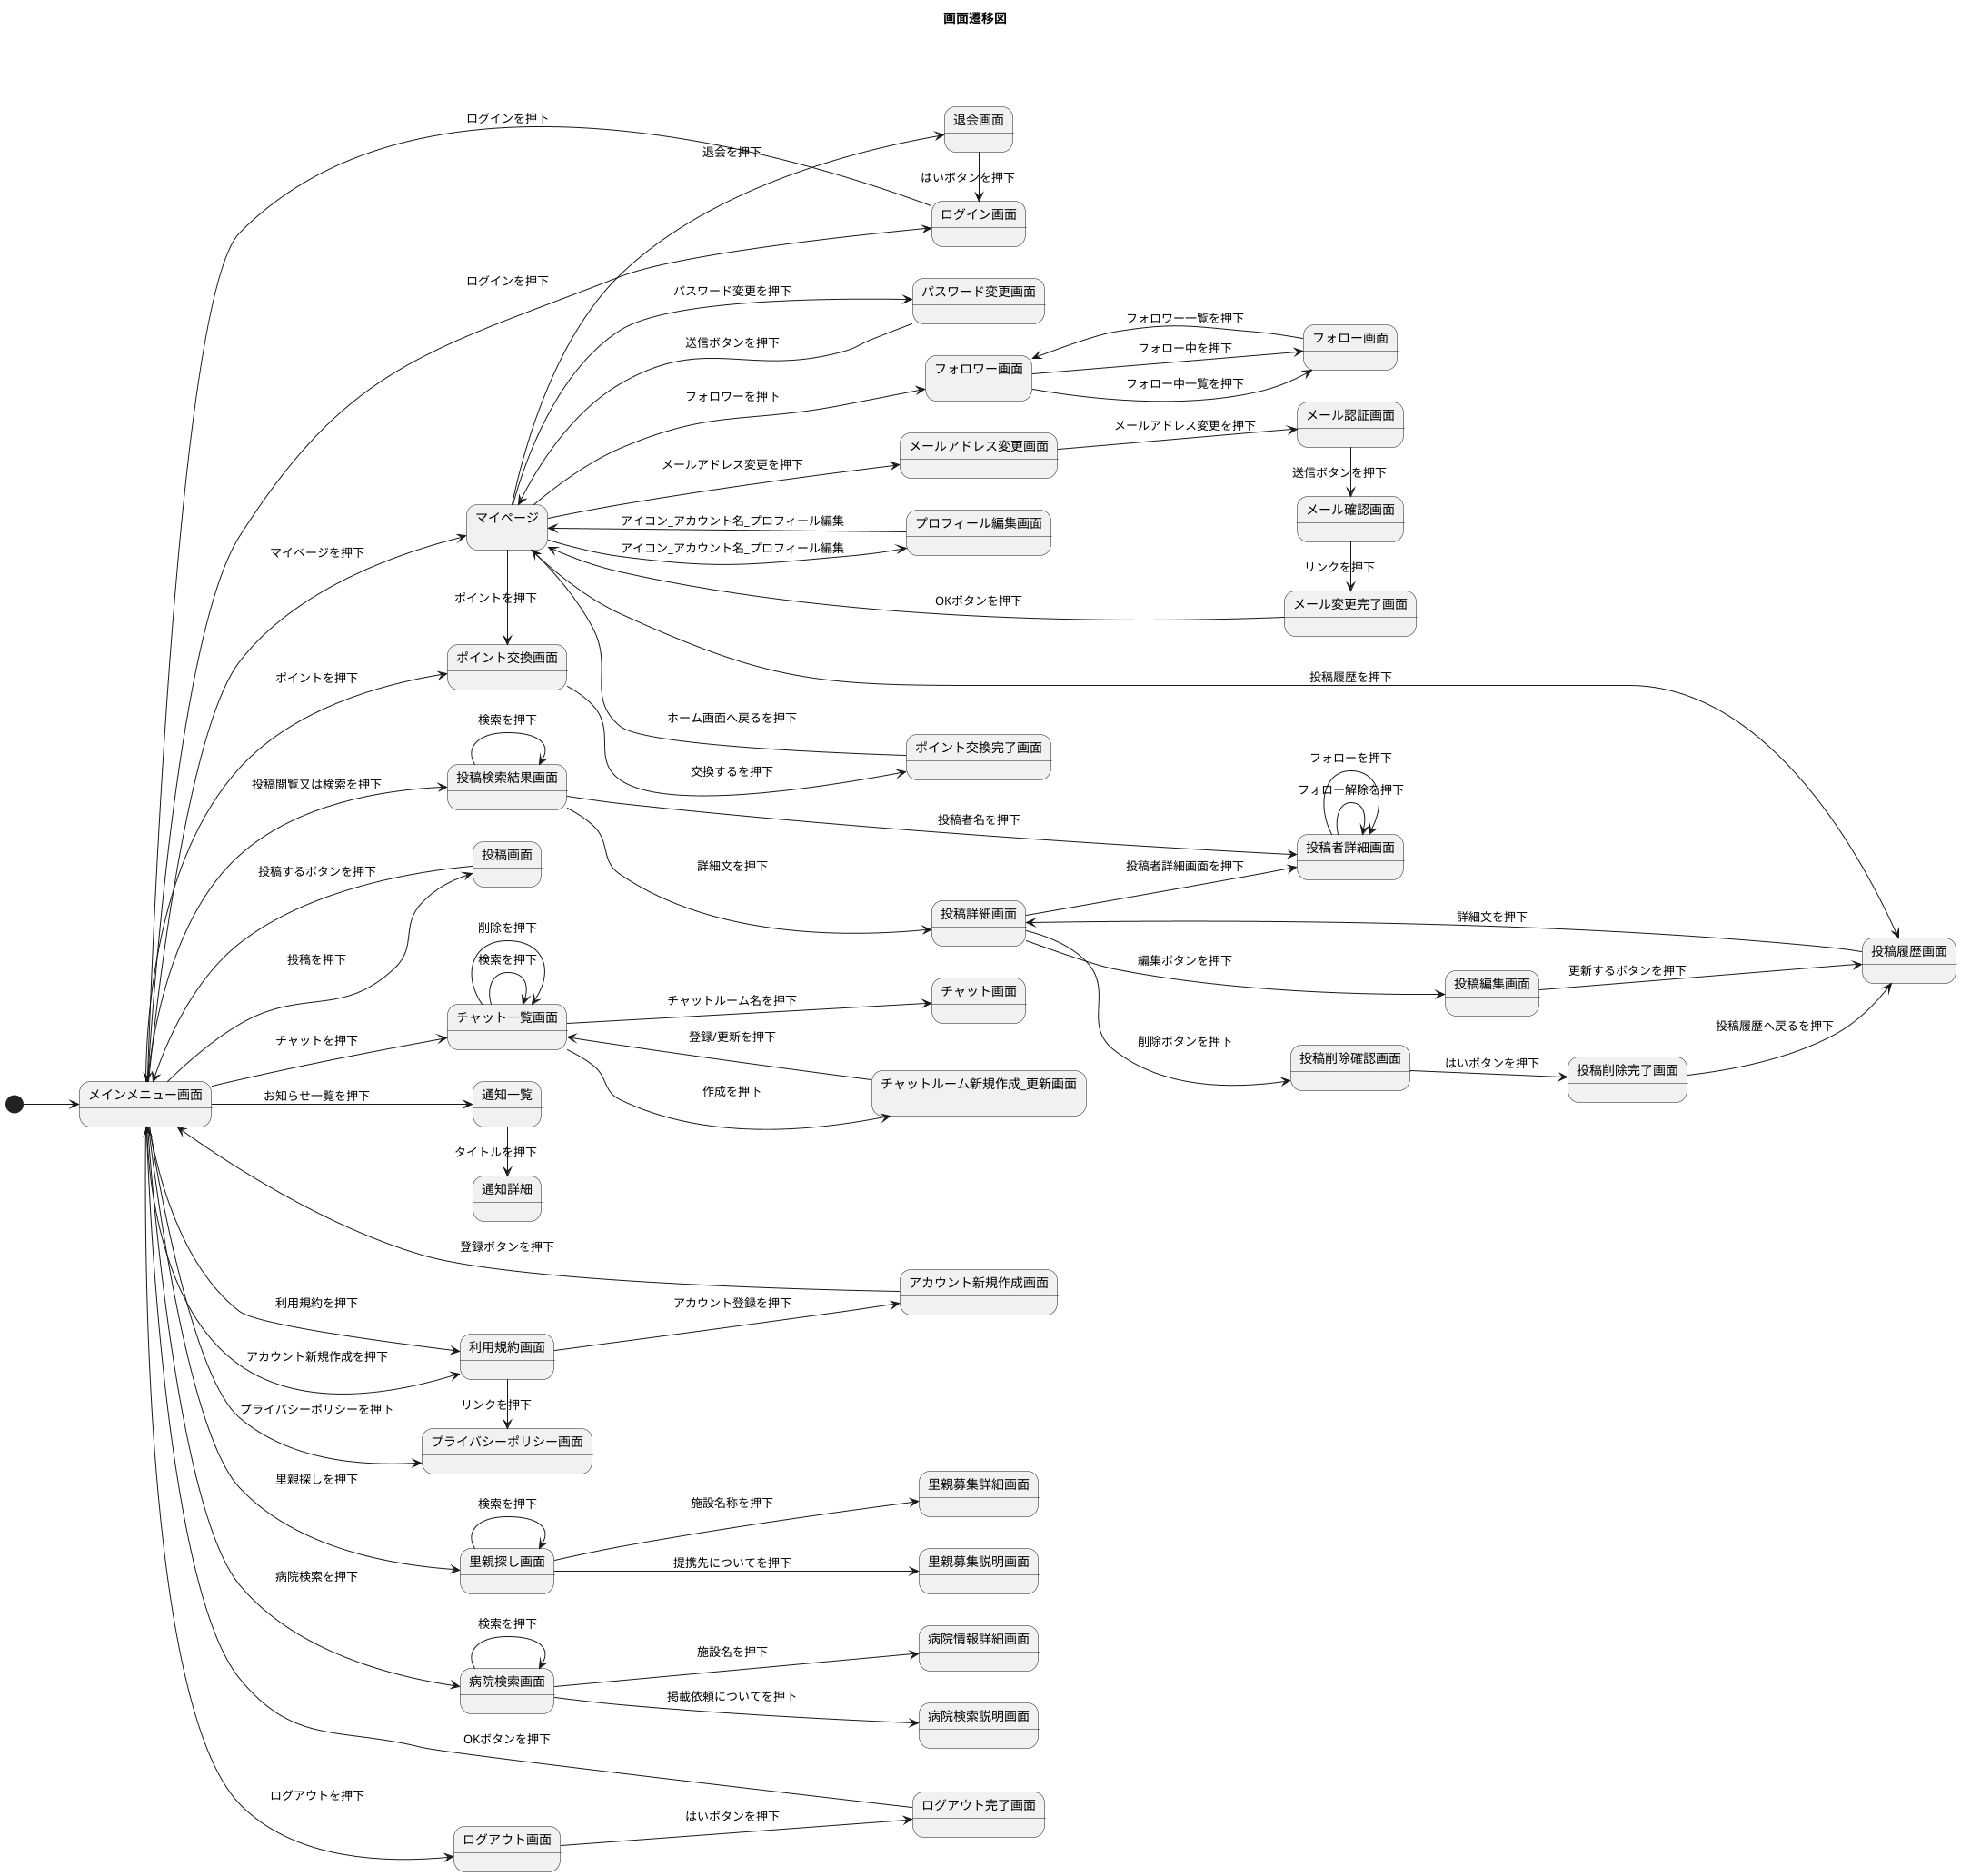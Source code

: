 @startuml
left to right direction
title 画面遷移図


[*] -down-> メインメニュー画面
メインメニュー画面 -down-> ログイン画面 :ログインを押下
ログイン画面 -> メインメニュー画面 :ログインを押下

メインメニュー画面 -down-> 利用規約画面 :アカウント新規作成を押下
利用規約画面 -down-> アカウント新規作成画面 :アカウント登録を押下
アカウント新規作成画面 -up-> メインメニュー画面 :登録ボタンを押下

メインメニュー画面 -down-> 投稿画面 :投稿を押下
投稿画面 -> メインメニュー画面 :投稿するボタンを押下

メインメニュー画面 -down-> 投稿検索結果画面 :投稿閲覧又は検索を押下
投稿検索結果画面 -down-> 投稿詳細画面 :詳細文を押下
投稿検索結果画面 -down-> 投稿者詳細画面 :投稿者名を押下
投稿詳細画面 --> 投稿者詳細画面 :投稿者詳細画面を押下
投稿者詳細画面 --> 投稿者詳細画面 :フォローを押下
投稿者詳細画面 -> 投稿者詳細画面 :フォロー解除を押下
投稿検索結果画面 -> 投稿検索結果画面 :検索を押下

メインメニュー画面 -down-> チャット一覧画面 :チャットを押下
チャット一覧画面 -> チャット一覧画面 :検索を押下
チャット一覧画面 -down-> チャット画面 :チャットルーム名を押下
チャット一覧画面 -down-> チャットルーム新規作成_更新画面 :作成を押下
チャットルーム新規作成_更新画面 -> チャット一覧画面 :登録/更新を押下
チャット一覧画面 -> チャット一覧画面 :削除を押下

メインメニュー画面 -down-> 里親探し画面 :里親探しを押下
里親探し画面 -down-> 里親探し画面 :検索を押下
里親探し画面 -down-> 里親募集詳細画面 :施設名称を押下
里親探し画面 -down-> 里親募集説明画面 :提携先についてを押下

メインメニュー画面 -down-> 病院検索画面 :病院検索を押下
病院検索画面 -down-> 病院検索画面 :検索を押下
病院検索画面 -down-> 病院情報詳細画面 :施設名を押下
病院検索画面 -down-> 病院検索説明画面 :掲載依頼についてを押下

メインメニュー画面 -down-> ポイント交換画面 :ポイントを押下
ポイント交換画面 -down-> ポイント交換完了画面 :交換するを押下
ポイント交換完了画面 -> マイページ :ホーム画面へ戻るを押下


メインメニュー画面 -down-> マイページ :マイページを押下
マイページ -down-> フォロワー画面 :フォロワーを押下
フォロワー画面 -down-> フォロー画面 :フォロー中を押下
フォロー画面 -down-> フォロワー画面 :フォロワー一覧を押下
フォロワー画面 -down-> フォロー画面 :フォロー中一覧を押下
マイページ -> ポイント交換画面 :ポイントを押下
マイページ -down-> 投稿履歴画面 :投稿履歴を押下
投稿履歴画面 -> 投稿詳細画面 :詳細文を押下
投稿詳細画面 -down-> 投稿編集画面 :編集ボタンを押下
投稿詳細画面 -down-> 投稿削除確認画面 :削除ボタンを押下
投稿削除確認画面 --> 投稿削除完了画面 :はいボタンを押下
投稿削除完了画面 --> 投稿履歴画面 :投稿履歴へ戻るを押下
投稿編集画面 -> 投稿履歴画面 :更新するボタンを押下
マイページ -down-> プロフィール編集画面 :アイコン_アカウント名_プロフィール編集
プロフィール編集画面 -> マイページ :アイコン_アカウント名_プロフィール編集
マイページ -down-> パスワード変更画面 :パスワード変更を押下
パスワード変更画面 -> マイページ :送信ボタンを押下
マイページ -down-> メールアドレス変更画面 :メールアドレス変更を押下
メールアドレス変更画面 -down-> メール認証画面 :メールアドレス変更を押下
メール認証画面 -> メール確認画面 :送信ボタンを押下
メール確認画面 -> メール変更完了画面 :リンクを押下
'あああああああああ 
メール変更完了画面 -> マイページ :OKボタンを押下
' あああああああああ

マイページ -down-> 退会画面 :退会を押下
退会画面 -> ログイン画面 :はいボタンを押下


メインメニュー画面 -down-> 通知一覧 :お知らせ一覧を押下
通知一覧 -> 通知詳細 :タイトルを押下

メインメニュー画面 -down-> ログアウト画面 :ログアウトを押下
ログアウト画面 -down-> ログアウト完了画面 :はいボタンを押下
ログアウト完了画面 -> メインメニュー画面 :OKボタンを押下

メインメニュー画面 -down-> プライバシーポリシー画面 :プライバシーポリシーを押下
メインメニュー画面 -down-> 利用規約画面 :利用規約を押下
利用規約画面 -> プライバシーポリシー画面 :リンクを押下


















' [*] -down-> メニュー1
' メニュー1 -down-> メニュー2

' state メニュー2 {
' 	state "概要" as メニュー2概要
'     state "詳細" as メニュー2詳細
' 	[*] -down-> メニュー2概要
'     メニュー2概要 -down-> メニュー2詳細 : 詳細
'     メニュー2詳細 -down-> メニュー2概要 : 概要
' }

' [*] -down-> メニュー3
' メニュー3 -down-> メニュー4

' state メニュー4 {
' 	state "概要" as メニュー4概要
'     state "詳細" as メニュー4詳細
' 	[*] -down-> メニュー4概要
'     メニュー4概要 -down-> メニュー4詳細 : 詳細
'     メニュー4詳細 -down-> メニュー4概要 : 概要
' }
' @enduml
